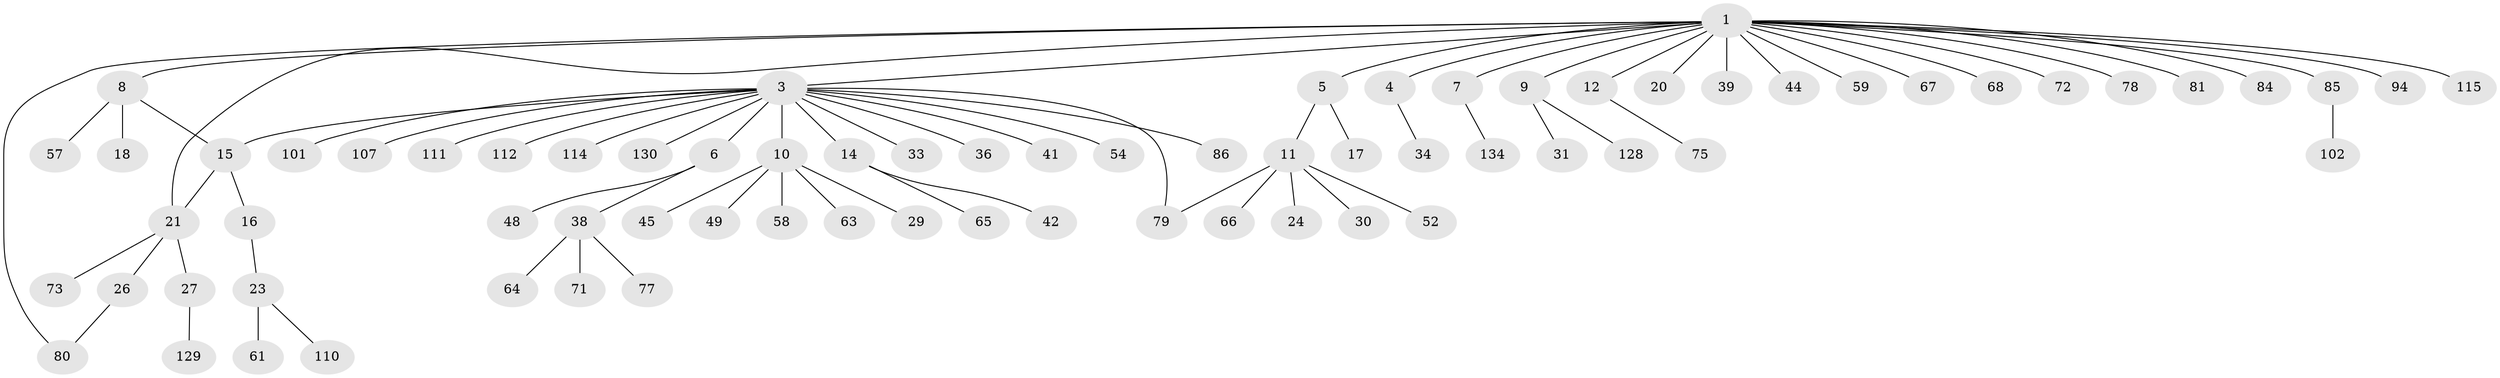 // original degree distribution, {16: 0.00684931506849315, 10: 0.00684931506849315, 17: 0.00684931506849315, 2: 0.22602739726027396, 3: 0.0821917808219178, 4: 0.0273972602739726, 6: 0.0273972602739726, 7: 0.00684931506849315, 5: 0.0136986301369863, 1: 0.589041095890411, 12: 0.00684931506849315}
// Generated by graph-tools (version 1.1) at 2025/14/03/09/25 04:14:34]
// undirected, 73 vertices, 76 edges
graph export_dot {
graph [start="1"]
  node [color=gray90,style=filled];
  1 [super="+2"];
  3;
  4;
  5;
  6;
  7;
  8;
  9;
  10;
  11 [super="+37+83+136+137+19+13"];
  12 [super="+40+143+76"];
  14 [super="+60+125+43"];
  15 [super="+51+122+46"];
  16 [super="+96"];
  17;
  18 [super="+74"];
  20;
  21 [super="+35+95+82+93+22+62+47+25"];
  23;
  24;
  26;
  27;
  29;
  30 [super="+90+32"];
  31;
  33;
  34;
  36;
  38 [super="+123+100"];
  39;
  41;
  42;
  44;
  45 [super="+132"];
  48;
  49;
  52;
  54;
  57;
  58 [super="+145"];
  59;
  61 [super="+98+124"];
  63;
  64 [super="+92"];
  65;
  66;
  67;
  68 [super="+118"];
  71;
  72 [super="+116"];
  73 [super="+89"];
  75;
  77;
  78;
  79;
  80 [super="+88"];
  81;
  84;
  85 [super="+91"];
  86 [super="+104"];
  94;
  101;
  102;
  107;
  110;
  111;
  112 [super="+120"];
  114;
  115;
  128;
  129;
  130;
  134;
  1 -- 3;
  1 -- 5;
  1 -- 8;
  1 -- 20;
  1 -- 21 [weight=2];
  1 -- 39;
  1 -- 44;
  1 -- 59;
  1 -- 67;
  1 -- 68;
  1 -- 72;
  1 -- 78;
  1 -- 80;
  1 -- 81;
  1 -- 94;
  1 -- 4;
  1 -- 7;
  1 -- 9;
  1 -- 12;
  1 -- 115;
  1 -- 84;
  1 -- 85;
  3 -- 6;
  3 -- 10;
  3 -- 14;
  3 -- 15;
  3 -- 33;
  3 -- 36;
  3 -- 41;
  3 -- 54;
  3 -- 79;
  3 -- 86;
  3 -- 101;
  3 -- 107;
  3 -- 111;
  3 -- 112;
  3 -- 114;
  3 -- 130;
  4 -- 34;
  5 -- 11;
  5 -- 17;
  6 -- 38;
  6 -- 48;
  7 -- 134;
  8 -- 18;
  8 -- 57;
  8 -- 15;
  9 -- 31;
  9 -- 128;
  10 -- 29;
  10 -- 45;
  10 -- 49;
  10 -- 58;
  10 -- 63;
  11 -- 52;
  11 -- 30;
  11 -- 24;
  11 -- 66;
  11 -- 79;
  12 -- 75;
  14 -- 42;
  14 -- 65;
  15 -- 16;
  15 -- 21;
  16 -- 23;
  21 -- 26;
  21 -- 27;
  21 -- 73;
  23 -- 61;
  23 -- 110;
  26 -- 80;
  27 -- 129;
  38 -- 64;
  38 -- 71;
  38 -- 77;
  85 -- 102;
}
